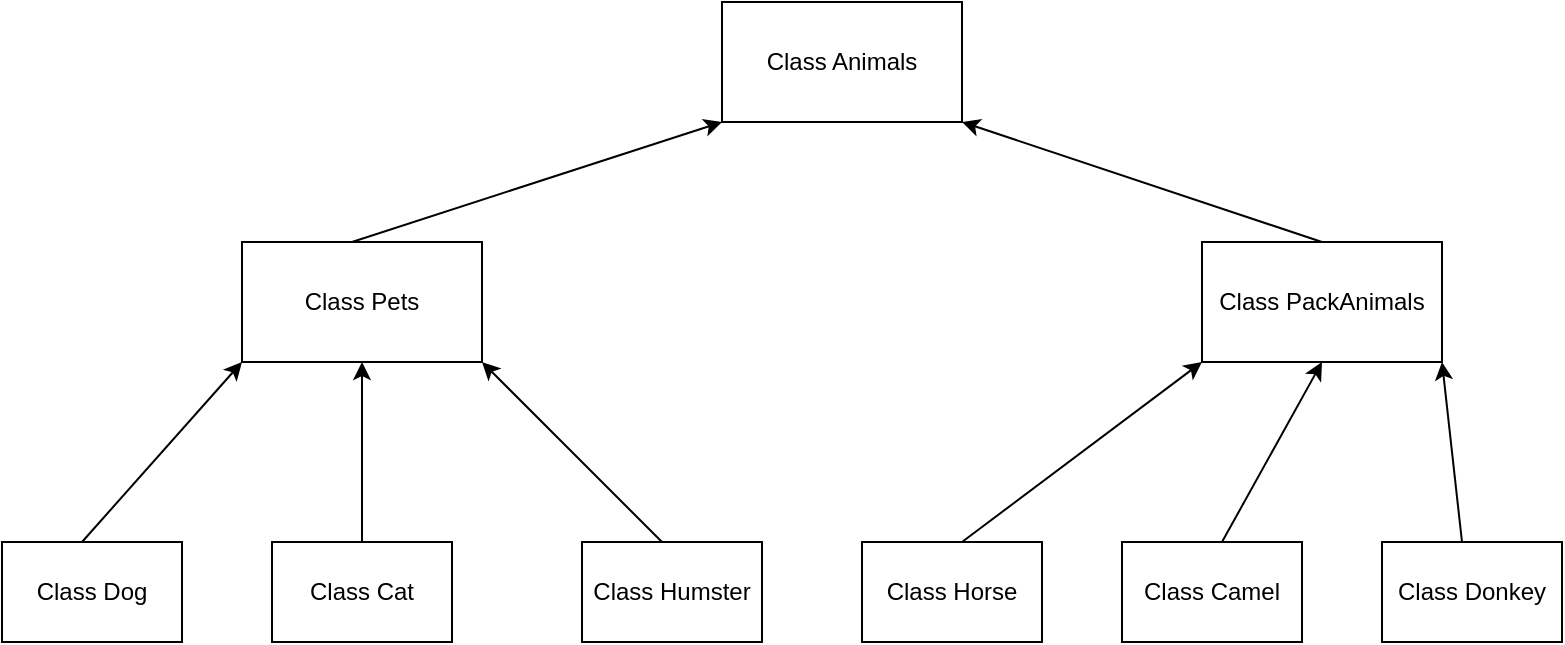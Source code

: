 <mxfile version="23.0.2" type="device">
  <diagram name="Страница — 1" id="H7xB9PgGeLqoC9oJOM44">
    <mxGraphModel dx="802" dy="495" grid="1" gridSize="10" guides="1" tooltips="1" connect="1" arrows="1" fold="1" page="1" pageScale="1" pageWidth="827" pageHeight="1169" math="0" shadow="0">
      <root>
        <mxCell id="0" />
        <mxCell id="1" parent="0" />
        <mxCell id="Qm79lAgHHBlYSxJmyBc1-1" value="Class Animals" style="rounded=0;whiteSpace=wrap;html=1;" vertex="1" parent="1">
          <mxGeometry x="360" y="40" width="120" height="60" as="geometry" />
        </mxCell>
        <mxCell id="Qm79lAgHHBlYSxJmyBc1-2" value="Class Pets" style="rounded=0;whiteSpace=wrap;html=1;" vertex="1" parent="1">
          <mxGeometry x="120" y="160" width="120" height="60" as="geometry" />
        </mxCell>
        <mxCell id="Qm79lAgHHBlYSxJmyBc1-3" value="Class PackAnimals" style="rounded=0;whiteSpace=wrap;html=1;" vertex="1" parent="1">
          <mxGeometry x="600" y="160" width="120" height="60" as="geometry" />
        </mxCell>
        <mxCell id="Qm79lAgHHBlYSxJmyBc1-4" value="Class Dog" style="rounded=0;whiteSpace=wrap;html=1;" vertex="1" parent="1">
          <mxGeometry y="310" width="90" height="50" as="geometry" />
        </mxCell>
        <mxCell id="Qm79lAgHHBlYSxJmyBc1-5" value="Class Cat" style="rounded=0;whiteSpace=wrap;html=1;" vertex="1" parent="1">
          <mxGeometry x="135" y="310" width="90" height="50" as="geometry" />
        </mxCell>
        <mxCell id="Qm79lAgHHBlYSxJmyBc1-6" value="Class Humster" style="rounded=0;whiteSpace=wrap;html=1;" vertex="1" parent="1">
          <mxGeometry x="290" y="310" width="90" height="50" as="geometry" />
        </mxCell>
        <mxCell id="Qm79lAgHHBlYSxJmyBc1-7" value="Class Horse" style="rounded=0;whiteSpace=wrap;html=1;" vertex="1" parent="1">
          <mxGeometry x="430" y="310" width="90" height="50" as="geometry" />
        </mxCell>
        <mxCell id="Qm79lAgHHBlYSxJmyBc1-8" value="Class Camel" style="rounded=0;whiteSpace=wrap;html=1;" vertex="1" parent="1">
          <mxGeometry x="560" y="310" width="90" height="50" as="geometry" />
        </mxCell>
        <mxCell id="Qm79lAgHHBlYSxJmyBc1-9" value="Class Donkey" style="rounded=0;whiteSpace=wrap;html=1;" vertex="1" parent="1">
          <mxGeometry x="690" y="310" width="90" height="50" as="geometry" />
        </mxCell>
        <mxCell id="Qm79lAgHHBlYSxJmyBc1-10" value="" style="endArrow=classic;html=1;rounded=0;entryX=0;entryY=1;entryDx=0;entryDy=0;" edge="1" parent="1" target="Qm79lAgHHBlYSxJmyBc1-2">
          <mxGeometry width="50" height="50" relative="1" as="geometry">
            <mxPoint x="40" y="310" as="sourcePoint" />
            <mxPoint x="90" y="260" as="targetPoint" />
          </mxGeometry>
        </mxCell>
        <mxCell id="Qm79lAgHHBlYSxJmyBc1-11" value="" style="endArrow=classic;html=1;rounded=0;entryX=0.5;entryY=1;entryDx=0;entryDy=0;" edge="1" parent="1" target="Qm79lAgHHBlYSxJmyBc1-2">
          <mxGeometry width="50" height="50" relative="1" as="geometry">
            <mxPoint x="180" y="310" as="sourcePoint" />
            <mxPoint x="230" y="260" as="targetPoint" />
          </mxGeometry>
        </mxCell>
        <mxCell id="Qm79lAgHHBlYSxJmyBc1-12" value="" style="endArrow=classic;html=1;rounded=0;entryX=1;entryY=1;entryDx=0;entryDy=0;" edge="1" parent="1" target="Qm79lAgHHBlYSxJmyBc1-2">
          <mxGeometry width="50" height="50" relative="1" as="geometry">
            <mxPoint x="330" y="310" as="sourcePoint" />
            <mxPoint x="380" y="260" as="targetPoint" />
          </mxGeometry>
        </mxCell>
        <mxCell id="Qm79lAgHHBlYSxJmyBc1-13" value="" style="endArrow=classic;html=1;rounded=0;entryX=0;entryY=1;entryDx=0;entryDy=0;" edge="1" parent="1" target="Qm79lAgHHBlYSxJmyBc1-3">
          <mxGeometry width="50" height="50" relative="1" as="geometry">
            <mxPoint x="480" y="310" as="sourcePoint" />
            <mxPoint x="530" y="260" as="targetPoint" />
          </mxGeometry>
        </mxCell>
        <mxCell id="Qm79lAgHHBlYSxJmyBc1-14" value="" style="endArrow=classic;html=1;rounded=0;entryX=0.5;entryY=1;entryDx=0;entryDy=0;" edge="1" parent="1" target="Qm79lAgHHBlYSxJmyBc1-3">
          <mxGeometry width="50" height="50" relative="1" as="geometry">
            <mxPoint x="610" y="310" as="sourcePoint" />
            <mxPoint x="660" y="260" as="targetPoint" />
          </mxGeometry>
        </mxCell>
        <mxCell id="Qm79lAgHHBlYSxJmyBc1-15" value="" style="endArrow=classic;html=1;rounded=0;entryX=1;entryY=1;entryDx=0;entryDy=0;" edge="1" parent="1" target="Qm79lAgHHBlYSxJmyBc1-3">
          <mxGeometry width="50" height="50" relative="1" as="geometry">
            <mxPoint x="730" y="310" as="sourcePoint" />
            <mxPoint x="780" y="260" as="targetPoint" />
          </mxGeometry>
        </mxCell>
        <mxCell id="Qm79lAgHHBlYSxJmyBc1-17" value="" style="endArrow=classic;html=1;rounded=0;entryX=0;entryY=1;entryDx=0;entryDy=0;" edge="1" parent="1" target="Qm79lAgHHBlYSxJmyBc1-1">
          <mxGeometry width="50" height="50" relative="1" as="geometry">
            <mxPoint x="175" y="160" as="sourcePoint" />
            <mxPoint x="225" y="110" as="targetPoint" />
          </mxGeometry>
        </mxCell>
        <mxCell id="Qm79lAgHHBlYSxJmyBc1-19" value="" style="endArrow=classic;html=1;rounded=0;entryX=1;entryY=1;entryDx=0;entryDy=0;" edge="1" parent="1" target="Qm79lAgHHBlYSxJmyBc1-1">
          <mxGeometry width="50" height="50" relative="1" as="geometry">
            <mxPoint x="660" y="160" as="sourcePoint" />
            <mxPoint x="845" y="100" as="targetPoint" />
          </mxGeometry>
        </mxCell>
      </root>
    </mxGraphModel>
  </diagram>
</mxfile>
